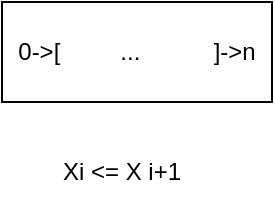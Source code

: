 <mxfile>
    <diagram id="pFIdDMIqnkRna33gQ9VU" name="Page-1">
        <mxGraphModel dx="284" dy="549" grid="1" gridSize="10" guides="1" tooltips="1" connect="1" arrows="1" fold="1" page="1" pageScale="1" pageWidth="850" pageHeight="1100" math="0" shadow="0">
            <root>
                <mxCell id="0"/>
                <mxCell id="1" parent="0"/>
                <mxCell id="2" value="Xi &amp;lt;= X i+1" style="text;html=1;strokeColor=none;fillColor=none;align=center;verticalAlign=middle;whiteSpace=wrap;rounded=0;" vertex="1" parent="1">
                    <mxGeometry x="210" y="110" width="90" height="30" as="geometry"/>
                </mxCell>
                <mxCell id="3" value="0-&amp;gt;[&amp;nbsp; &amp;nbsp; &amp;nbsp; &amp;nbsp; &amp;nbsp;...&amp;nbsp; &amp;nbsp; &amp;nbsp; &amp;nbsp; &amp;nbsp; &amp;nbsp;]-&amp;gt;n" style="rounded=0;whiteSpace=wrap;html=1;" vertex="1" parent="1">
                    <mxGeometry x="195" y="40" width="135" height="50" as="geometry"/>
                </mxCell>
            </root>
        </mxGraphModel>
    </diagram>
</mxfile>